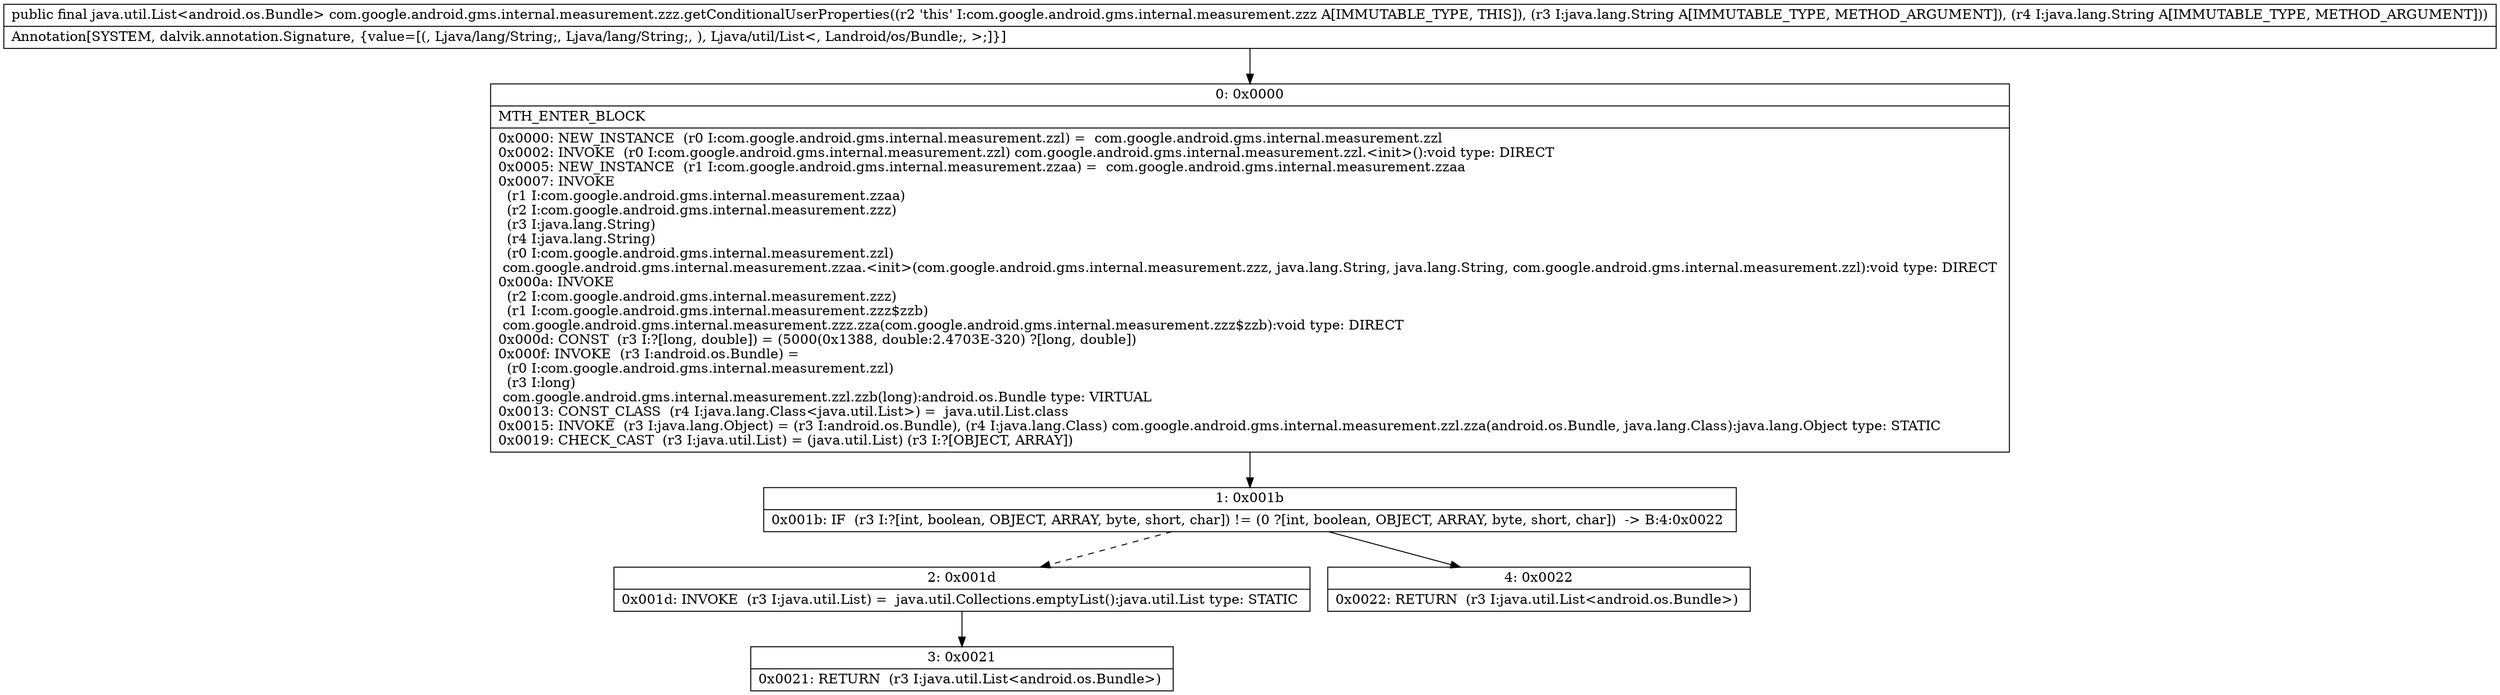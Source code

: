 digraph "CFG forcom.google.android.gms.internal.measurement.zzz.getConditionalUserProperties(Ljava\/lang\/String;Ljava\/lang\/String;)Ljava\/util\/List;" {
Node_0 [shape=record,label="{0\:\ 0x0000|MTH_ENTER_BLOCK\l|0x0000: NEW_INSTANCE  (r0 I:com.google.android.gms.internal.measurement.zzl) =  com.google.android.gms.internal.measurement.zzl \l0x0002: INVOKE  (r0 I:com.google.android.gms.internal.measurement.zzl) com.google.android.gms.internal.measurement.zzl.\<init\>():void type: DIRECT \l0x0005: NEW_INSTANCE  (r1 I:com.google.android.gms.internal.measurement.zzaa) =  com.google.android.gms.internal.measurement.zzaa \l0x0007: INVOKE  \l  (r1 I:com.google.android.gms.internal.measurement.zzaa)\l  (r2 I:com.google.android.gms.internal.measurement.zzz)\l  (r3 I:java.lang.String)\l  (r4 I:java.lang.String)\l  (r0 I:com.google.android.gms.internal.measurement.zzl)\l com.google.android.gms.internal.measurement.zzaa.\<init\>(com.google.android.gms.internal.measurement.zzz, java.lang.String, java.lang.String, com.google.android.gms.internal.measurement.zzl):void type: DIRECT \l0x000a: INVOKE  \l  (r2 I:com.google.android.gms.internal.measurement.zzz)\l  (r1 I:com.google.android.gms.internal.measurement.zzz$zzb)\l com.google.android.gms.internal.measurement.zzz.zza(com.google.android.gms.internal.measurement.zzz$zzb):void type: DIRECT \l0x000d: CONST  (r3 I:?[long, double]) = (5000(0x1388, double:2.4703E\-320) ?[long, double]) \l0x000f: INVOKE  (r3 I:android.os.Bundle) = \l  (r0 I:com.google.android.gms.internal.measurement.zzl)\l  (r3 I:long)\l com.google.android.gms.internal.measurement.zzl.zzb(long):android.os.Bundle type: VIRTUAL \l0x0013: CONST_CLASS  (r4 I:java.lang.Class\<java.util.List\>) =  java.util.List.class \l0x0015: INVOKE  (r3 I:java.lang.Object) = (r3 I:android.os.Bundle), (r4 I:java.lang.Class) com.google.android.gms.internal.measurement.zzl.zza(android.os.Bundle, java.lang.Class):java.lang.Object type: STATIC \l0x0019: CHECK_CAST  (r3 I:java.util.List) = (java.util.List) (r3 I:?[OBJECT, ARRAY]) \l}"];
Node_1 [shape=record,label="{1\:\ 0x001b|0x001b: IF  (r3 I:?[int, boolean, OBJECT, ARRAY, byte, short, char]) != (0 ?[int, boolean, OBJECT, ARRAY, byte, short, char])  \-\> B:4:0x0022 \l}"];
Node_2 [shape=record,label="{2\:\ 0x001d|0x001d: INVOKE  (r3 I:java.util.List) =  java.util.Collections.emptyList():java.util.List type: STATIC \l}"];
Node_3 [shape=record,label="{3\:\ 0x0021|0x0021: RETURN  (r3 I:java.util.List\<android.os.Bundle\>) \l}"];
Node_4 [shape=record,label="{4\:\ 0x0022|0x0022: RETURN  (r3 I:java.util.List\<android.os.Bundle\>) \l}"];
MethodNode[shape=record,label="{public final java.util.List\<android.os.Bundle\> com.google.android.gms.internal.measurement.zzz.getConditionalUserProperties((r2 'this' I:com.google.android.gms.internal.measurement.zzz A[IMMUTABLE_TYPE, THIS]), (r3 I:java.lang.String A[IMMUTABLE_TYPE, METHOD_ARGUMENT]), (r4 I:java.lang.String A[IMMUTABLE_TYPE, METHOD_ARGUMENT]))  | Annotation[SYSTEM, dalvik.annotation.Signature, \{value=[(, Ljava\/lang\/String;, Ljava\/lang\/String;, ), Ljava\/util\/List\<, Landroid\/os\/Bundle;, \>;]\}]\l}"];
MethodNode -> Node_0;
Node_0 -> Node_1;
Node_1 -> Node_2[style=dashed];
Node_1 -> Node_4;
Node_2 -> Node_3;
}

